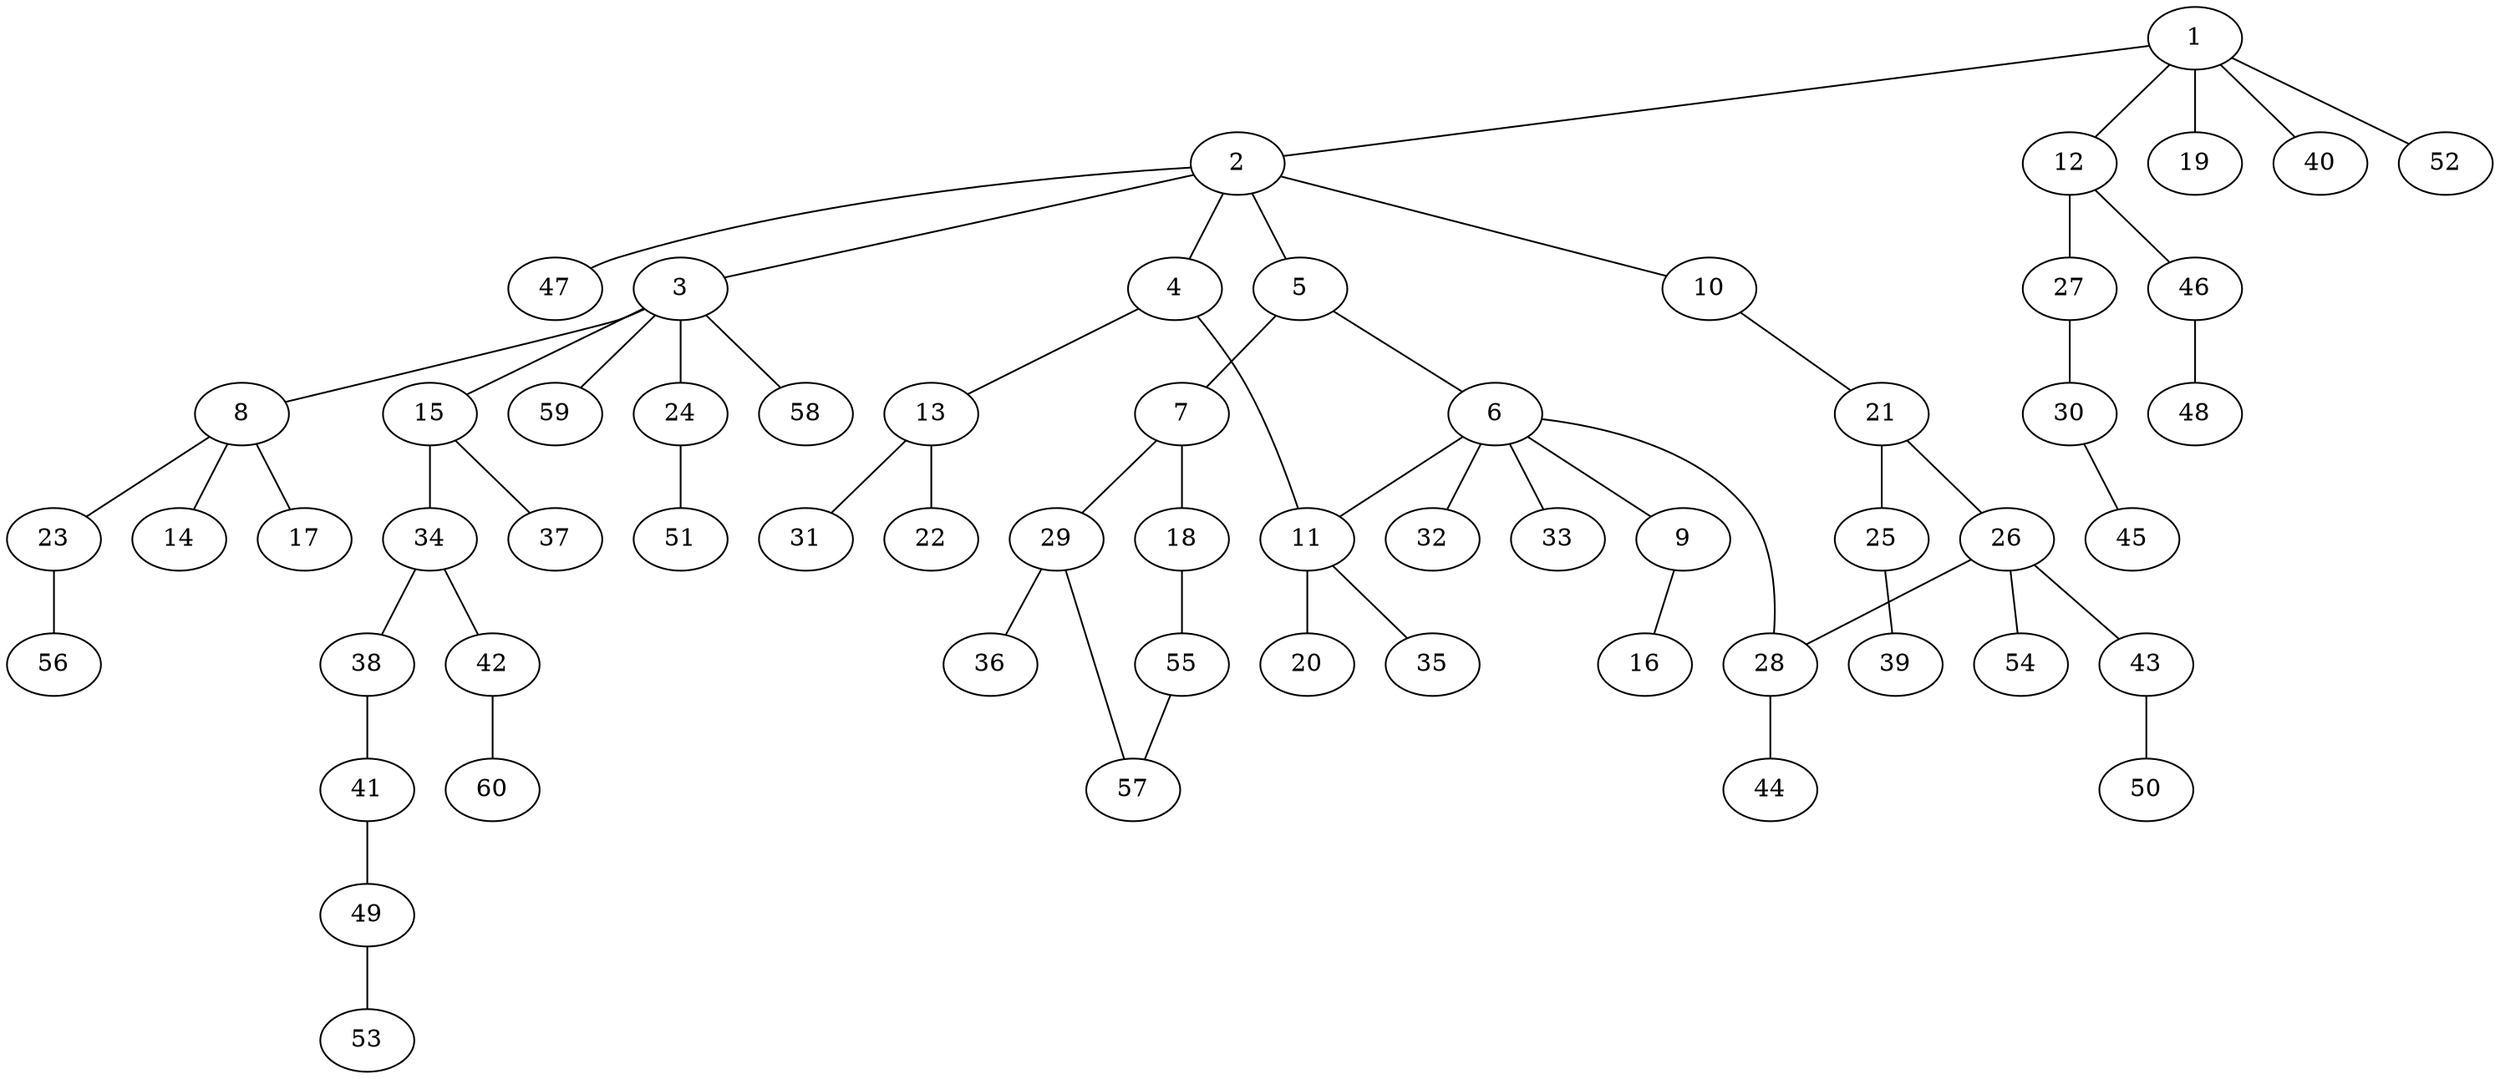 graph graphname {1--2
1--12
1--19
1--40
1--52
2--3
2--4
2--5
2--10
2--47
3--8
3--15
3--24
3--58
3--59
4--11
4--13
5--6
5--7
6--9
6--11
6--28
6--32
6--33
7--18
7--29
8--14
8--17
8--23
9--16
10--21
11--20
11--35
12--27
12--46
13--22
13--31
15--34
15--37
18--55
21--25
21--26
23--56
24--51
25--39
26--28
26--43
26--54
27--30
28--44
29--36
29--57
30--45
34--38
34--42
38--41
41--49
42--60
43--50
46--48
49--53
55--57
}